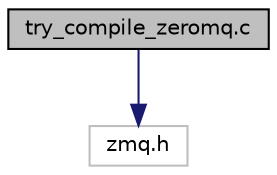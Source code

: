 digraph "try_compile_zeromq.c"
{
 // LATEX_PDF_SIZE
  edge [fontname="Helvetica",fontsize="10",labelfontname="Helvetica",labelfontsize="10"];
  node [fontname="Helvetica",fontsize="10",shape=record];
  Node1 [label="try_compile_zeromq.c",height=0.2,width=0.4,color="black", fillcolor="grey75", style="filled", fontcolor="black",tooltip="Compilation test for ZeroMQ."];
  Node1 -> Node2 [color="midnightblue",fontsize="10",style="solid"];
  Node2 [label="zmq.h",height=0.2,width=0.4,color="grey75", fillcolor="white", style="filled",tooltip=" "];
}
